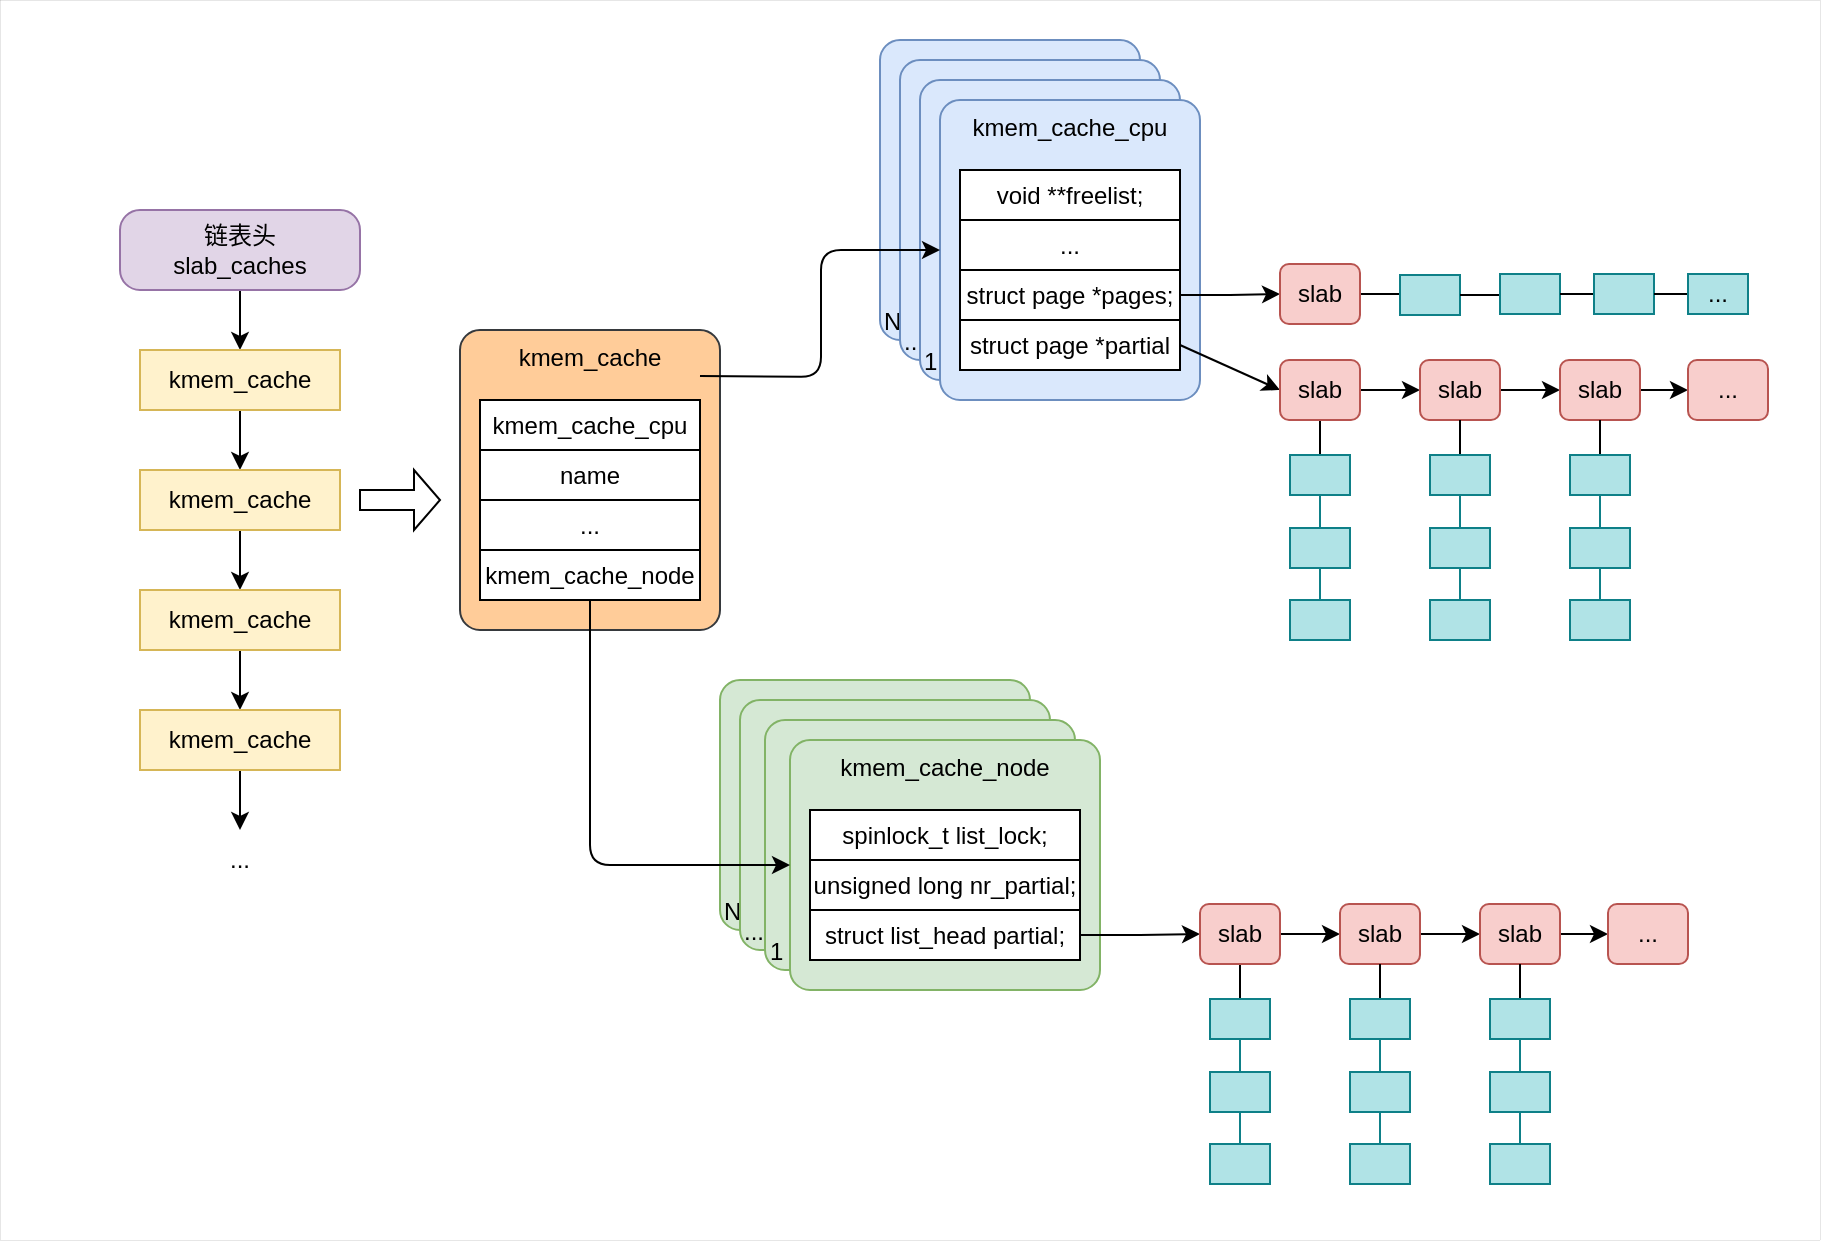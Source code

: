 <mxfile version="23.1.1" type="github">
  <diagram name="第 1 页" id="x14RmT6bt3E7FFSnZCNi">
    <mxGraphModel dx="1134" dy="1018" grid="1" gridSize="10" guides="1" tooltips="1" connect="1" arrows="1" fold="1" page="1" pageScale="1" pageWidth="827" pageHeight="1169" math="0" shadow="0">
      <root>
        <mxCell id="0" />
        <mxCell id="1" parent="0" />
        <mxCell id="L9FCk5Rw57k0fqnOI3Nh-120" value="" style="rounded=0;whiteSpace=wrap;html=1;strokeWidth=0;" vertex="1" parent="1">
          <mxGeometry y="100" width="910" height="620" as="geometry" />
        </mxCell>
        <mxCell id="L9FCk5Rw57k0fqnOI3Nh-121" style="edgeStyle=orthogonalEdgeStyle;rounded=0;orthogonalLoop=1;jettySize=auto;html=1;exitX=0.5;exitY=1;exitDx=0;exitDy=0;entryX=0.5;entryY=0;entryDx=0;entryDy=0;" edge="1" parent="1" source="L9FCk5Rw57k0fqnOI3Nh-122" target="L9FCk5Rw57k0fqnOI3Nh-124">
          <mxGeometry relative="1" as="geometry" />
        </mxCell>
        <mxCell id="L9FCk5Rw57k0fqnOI3Nh-122" value="链表头&lt;br&gt;slab_caches" style="rounded=1;whiteSpace=wrap;html=1;absoluteArcSize=1;fillColor=#e1d5e7;strokeColor=#9673a6;" vertex="1" parent="1">
          <mxGeometry x="60" y="205" width="120" height="40" as="geometry" />
        </mxCell>
        <mxCell id="L9FCk5Rw57k0fqnOI3Nh-123" style="edgeStyle=orthogonalEdgeStyle;rounded=0;orthogonalLoop=1;jettySize=auto;html=1;exitX=0.5;exitY=1;exitDx=0;exitDy=0;entryX=0.5;entryY=0;entryDx=0;entryDy=0;" edge="1" parent="1" source="L9FCk5Rw57k0fqnOI3Nh-124" target="L9FCk5Rw57k0fqnOI3Nh-126">
          <mxGeometry relative="1" as="geometry" />
        </mxCell>
        <mxCell id="L9FCk5Rw57k0fqnOI3Nh-124" value="kmem_cache" style="rounded=0;whiteSpace=wrap;html=1;fillColor=#fff2cc;strokeColor=#d6b656;" vertex="1" parent="1">
          <mxGeometry x="70" y="275" width="100" height="30" as="geometry" />
        </mxCell>
        <mxCell id="L9FCk5Rw57k0fqnOI3Nh-125" style="edgeStyle=orthogonalEdgeStyle;rounded=0;orthogonalLoop=1;jettySize=auto;html=1;exitX=0.5;exitY=1;exitDx=0;exitDy=0;entryX=0.5;entryY=0;entryDx=0;entryDy=0;" edge="1" parent="1" source="L9FCk5Rw57k0fqnOI3Nh-126" target="L9FCk5Rw57k0fqnOI3Nh-128">
          <mxGeometry relative="1" as="geometry" />
        </mxCell>
        <mxCell id="L9FCk5Rw57k0fqnOI3Nh-126" value="kmem_cache" style="rounded=0;whiteSpace=wrap;html=1;fillColor=#fff2cc;strokeColor=#d6b656;" vertex="1" parent="1">
          <mxGeometry x="70" y="335" width="100" height="30" as="geometry" />
        </mxCell>
        <mxCell id="L9FCk5Rw57k0fqnOI3Nh-127" style="edgeStyle=orthogonalEdgeStyle;rounded=0;orthogonalLoop=1;jettySize=auto;html=1;exitX=0.5;exitY=1;exitDx=0;exitDy=0;entryX=0.5;entryY=0;entryDx=0;entryDy=0;" edge="1" parent="1" source="L9FCk5Rw57k0fqnOI3Nh-128" target="L9FCk5Rw57k0fqnOI3Nh-130">
          <mxGeometry relative="1" as="geometry" />
        </mxCell>
        <mxCell id="L9FCk5Rw57k0fqnOI3Nh-128" value="kmem_cache" style="rounded=0;whiteSpace=wrap;html=1;fillColor=#fff2cc;strokeColor=#d6b656;" vertex="1" parent="1">
          <mxGeometry x="70" y="395" width="100" height="30" as="geometry" />
        </mxCell>
        <mxCell id="L9FCk5Rw57k0fqnOI3Nh-129" style="edgeStyle=orthogonalEdgeStyle;rounded=0;orthogonalLoop=1;jettySize=auto;html=1;exitX=0.5;exitY=1;exitDx=0;exitDy=0;entryX=0.5;entryY=0;entryDx=0;entryDy=0;" edge="1" parent="1" source="L9FCk5Rw57k0fqnOI3Nh-130" target="L9FCk5Rw57k0fqnOI3Nh-131">
          <mxGeometry relative="1" as="geometry" />
        </mxCell>
        <mxCell id="L9FCk5Rw57k0fqnOI3Nh-130" value="kmem_cache" style="rounded=0;whiteSpace=wrap;html=1;fillColor=#fff2cc;strokeColor=#d6b656;" vertex="1" parent="1">
          <mxGeometry x="70" y="455" width="100" height="30" as="geometry" />
        </mxCell>
        <mxCell id="L9FCk5Rw57k0fqnOI3Nh-131" value="..." style="text;html=1;strokeColor=none;fillColor=none;align=center;verticalAlign=middle;whiteSpace=wrap;rounded=0;" vertex="1" parent="1">
          <mxGeometry x="70" y="515" width="100" height="30" as="geometry" />
        </mxCell>
        <mxCell id="L9FCk5Rw57k0fqnOI3Nh-132" value="" style="html=1;shadow=0;dashed=0;align=center;verticalAlign=middle;shape=mxgraph.arrows2.arrow;dy=0.67;dx=13;notch=0;" vertex="1" parent="1">
          <mxGeometry x="180" y="335" width="40" height="30" as="geometry" />
        </mxCell>
        <mxCell id="L9FCk5Rw57k0fqnOI3Nh-133" value="kmem_cache" style="rounded=1;whiteSpace=wrap;html=1;verticalAlign=top;absoluteArcSize=1;fillColor=#ffcc99;strokeColor=#36393d;" vertex="1" parent="1">
          <mxGeometry x="230" y="265" width="130" height="150" as="geometry" />
        </mxCell>
        <mxCell id="L9FCk5Rw57k0fqnOI3Nh-134" value="kmem_cache_cpu" style="rounded=0;whiteSpace=wrap;html=1;" vertex="1" parent="1">
          <mxGeometry x="240" y="300" width="110" height="25" as="geometry" />
        </mxCell>
        <mxCell id="L9FCk5Rw57k0fqnOI3Nh-135" value="kmem_cache_node" style="rounded=0;whiteSpace=wrap;html=1;" vertex="1" parent="1">
          <mxGeometry x="240" y="375" width="110" height="25" as="geometry" />
        </mxCell>
        <mxCell id="L9FCk5Rw57k0fqnOI3Nh-136" value="name" style="rounded=0;whiteSpace=wrap;html=1;" vertex="1" parent="1">
          <mxGeometry x="240" y="325" width="110" height="25" as="geometry" />
        </mxCell>
        <mxCell id="L9FCk5Rw57k0fqnOI3Nh-137" value="..." style="rounded=0;whiteSpace=wrap;html=1;" vertex="1" parent="1">
          <mxGeometry x="240" y="350" width="110" height="25" as="geometry" />
        </mxCell>
        <mxCell id="L9FCk5Rw57k0fqnOI3Nh-138" value="N" style="rounded=1;whiteSpace=wrap;html=1;verticalAlign=bottom;absoluteArcSize=1;align=left;fillColor=#dae8fc;strokeColor=#6c8ebf;" vertex="1" parent="1">
          <mxGeometry x="440" y="120" width="130" height="150" as="geometry" />
        </mxCell>
        <mxCell id="L9FCk5Rw57k0fqnOI3Nh-139" value="..." style="rounded=1;whiteSpace=wrap;html=1;verticalAlign=bottom;absoluteArcSize=1;align=left;fillColor=#dae8fc;strokeColor=#6c8ebf;" vertex="1" parent="1">
          <mxGeometry x="450" y="130" width="130" height="150" as="geometry" />
        </mxCell>
        <mxCell id="L9FCk5Rw57k0fqnOI3Nh-140" value="1" style="rounded=1;whiteSpace=wrap;html=1;verticalAlign=bottom;absoluteArcSize=1;align=left;fillColor=#dae8fc;strokeColor=#6c8ebf;" vertex="1" parent="1">
          <mxGeometry x="460" y="140" width="130" height="150" as="geometry" />
        </mxCell>
        <mxCell id="L9FCk5Rw57k0fqnOI3Nh-141" value="kmem_cache_cpu" style="rounded=1;whiteSpace=wrap;html=1;verticalAlign=top;absoluteArcSize=1;fillColor=#dae8fc;strokeColor=#6c8ebf;" vertex="1" parent="1">
          <mxGeometry x="470" y="150" width="130" height="150" as="geometry" />
        </mxCell>
        <mxCell id="L9FCk5Rw57k0fqnOI3Nh-142" value="void **freelist;" style="rounded=0;whiteSpace=wrap;html=1;" vertex="1" parent="1">
          <mxGeometry x="480" y="185" width="110" height="25" as="geometry" />
        </mxCell>
        <mxCell id="L9FCk5Rw57k0fqnOI3Nh-143" style="rounded=0;orthogonalLoop=1;jettySize=auto;html=1;exitX=1;exitY=0.5;exitDx=0;exitDy=0;entryX=0;entryY=0.5;entryDx=0;entryDy=0;" edge="1" parent="1" source="L9FCk5Rw57k0fqnOI3Nh-144" target="L9FCk5Rw57k0fqnOI3Nh-158">
          <mxGeometry relative="1" as="geometry" />
        </mxCell>
        <mxCell id="L9FCk5Rw57k0fqnOI3Nh-144" value="struct page *partial" style="rounded=0;whiteSpace=wrap;html=1;" vertex="1" parent="1">
          <mxGeometry x="480" y="260" width="110" height="25" as="geometry" />
        </mxCell>
        <mxCell id="L9FCk5Rw57k0fqnOI3Nh-145" style="edgeStyle=orthogonalEdgeStyle;rounded=0;orthogonalLoop=1;jettySize=auto;html=1;exitX=1;exitY=0.5;exitDx=0;exitDy=0;entryX=0;entryY=0.5;entryDx=0;entryDy=0;" edge="1" parent="1" source="L9FCk5Rw57k0fqnOI3Nh-146" target="L9FCk5Rw57k0fqnOI3Nh-150">
          <mxGeometry relative="1" as="geometry" />
        </mxCell>
        <mxCell id="L9FCk5Rw57k0fqnOI3Nh-146" value="struct page *pages;" style="rounded=0;whiteSpace=wrap;html=1;" vertex="1" parent="1">
          <mxGeometry x="480" y="235" width="110" height="25" as="geometry" />
        </mxCell>
        <mxCell id="L9FCk5Rw57k0fqnOI3Nh-147" value="..." style="rounded=0;whiteSpace=wrap;html=1;" vertex="1" parent="1">
          <mxGeometry x="480" y="210" width="110" height="25" as="geometry" />
        </mxCell>
        <mxCell id="L9FCk5Rw57k0fqnOI3Nh-148" style="edgeStyle=orthogonalEdgeStyle;rounded=1;orthogonalLoop=1;jettySize=auto;html=1;exitX=1;exitY=0.5;exitDx=0;exitDy=0;entryX=0;entryY=0.5;entryDx=0;entryDy=0;curved=0;" edge="1" parent="1" target="L9FCk5Rw57k0fqnOI3Nh-141">
          <mxGeometry relative="1" as="geometry">
            <mxPoint x="350" y="288" as="sourcePoint" />
            <mxPoint x="450" y="225" as="targetPoint" />
          </mxGeometry>
        </mxCell>
        <mxCell id="L9FCk5Rw57k0fqnOI3Nh-149" style="edgeStyle=orthogonalEdgeStyle;rounded=0;orthogonalLoop=1;jettySize=auto;html=1;exitX=1;exitY=0.5;exitDx=0;exitDy=0;entryX=0;entryY=0.5;entryDx=0;entryDy=0;endArrow=none;endFill=0;" edge="1" parent="1" source="L9FCk5Rw57k0fqnOI3Nh-150" target="L9FCk5Rw57k0fqnOI3Nh-151">
          <mxGeometry relative="1" as="geometry" />
        </mxCell>
        <mxCell id="L9FCk5Rw57k0fqnOI3Nh-150" value="slab" style="rounded=1;whiteSpace=wrap;html=1;fillColor=#f8cecc;strokeColor=#b85450;" vertex="1" parent="1">
          <mxGeometry x="640" y="232" width="40" height="30" as="geometry" />
        </mxCell>
        <mxCell id="L9FCk5Rw57k0fqnOI3Nh-151" value="" style="rounded=0;whiteSpace=wrap;html=1;fillColor=#b0e3e6;strokeColor=#0e8088;" vertex="1" parent="1">
          <mxGeometry x="700" y="237.5" width="30" height="20" as="geometry" />
        </mxCell>
        <mxCell id="L9FCk5Rw57k0fqnOI3Nh-152" style="edgeStyle=orthogonalEdgeStyle;rounded=0;orthogonalLoop=1;jettySize=auto;html=1;exitX=1;exitY=0.5;exitDx=0;exitDy=0;entryX=0;entryY=0.5;entryDx=0;entryDy=0;endArrow=none;endFill=0;" edge="1" parent="1" source="L9FCk5Rw57k0fqnOI3Nh-151" target="L9FCk5Rw57k0fqnOI3Nh-153">
          <mxGeometry relative="1" as="geometry">
            <mxPoint x="741" y="247.5" as="sourcePoint" />
          </mxGeometry>
        </mxCell>
        <mxCell id="L9FCk5Rw57k0fqnOI3Nh-153" value="" style="rounded=0;whiteSpace=wrap;html=1;fillColor=#b0e3e6;strokeColor=#0e8088;" vertex="1" parent="1">
          <mxGeometry x="750" y="237" width="30" height="20" as="geometry" />
        </mxCell>
        <mxCell id="L9FCk5Rw57k0fqnOI3Nh-154" style="edgeStyle=orthogonalEdgeStyle;rounded=0;orthogonalLoop=1;jettySize=auto;html=1;exitX=1;exitY=0.5;exitDx=0;exitDy=0;entryX=0;entryY=0.5;entryDx=0;entryDy=0;endArrow=none;endFill=0;" edge="1" parent="1" source="L9FCk5Rw57k0fqnOI3Nh-153" target="L9FCk5Rw57k0fqnOI3Nh-155">
          <mxGeometry relative="1" as="geometry">
            <mxPoint x="799" y="247.5" as="sourcePoint" />
          </mxGeometry>
        </mxCell>
        <mxCell id="L9FCk5Rw57k0fqnOI3Nh-155" value="" style="rounded=0;whiteSpace=wrap;html=1;fillColor=#b0e3e6;strokeColor=#0e8088;" vertex="1" parent="1">
          <mxGeometry x="797" y="237" width="30" height="20" as="geometry" />
        </mxCell>
        <mxCell id="L9FCk5Rw57k0fqnOI3Nh-156" style="edgeStyle=orthogonalEdgeStyle;rounded=0;orthogonalLoop=1;jettySize=auto;html=1;exitX=0.5;exitY=1;exitDx=0;exitDy=0;entryX=0.5;entryY=0;entryDx=0;entryDy=0;endArrow=none;endFill=0;" edge="1" parent="1" source="L9FCk5Rw57k0fqnOI3Nh-158" target="L9FCk5Rw57k0fqnOI3Nh-162">
          <mxGeometry relative="1" as="geometry" />
        </mxCell>
        <mxCell id="L9FCk5Rw57k0fqnOI3Nh-157" style="edgeStyle=orthogonalEdgeStyle;rounded=0;orthogonalLoop=1;jettySize=auto;html=1;exitX=1;exitY=0.5;exitDx=0;exitDy=0;entryX=0;entryY=0.5;entryDx=0;entryDy=0;" edge="1" parent="1" source="L9FCk5Rw57k0fqnOI3Nh-158" target="L9FCk5Rw57k0fqnOI3Nh-167">
          <mxGeometry relative="1" as="geometry" />
        </mxCell>
        <mxCell id="L9FCk5Rw57k0fqnOI3Nh-158" value="slab" style="rounded=1;whiteSpace=wrap;html=1;fillColor=#f8cecc;strokeColor=#b85450;" vertex="1" parent="1">
          <mxGeometry x="640" y="280" width="40" height="30" as="geometry" />
        </mxCell>
        <mxCell id="L9FCk5Rw57k0fqnOI3Nh-159" style="edgeStyle=orthogonalEdgeStyle;rounded=0;orthogonalLoop=1;jettySize=auto;html=1;exitX=1;exitY=0.5;exitDx=0;exitDy=0;entryX=0;entryY=0.5;entryDx=0;entryDy=0;endArrow=none;endFill=0;" edge="1" parent="1" target="L9FCk5Rw57k0fqnOI3Nh-160">
          <mxGeometry relative="1" as="geometry">
            <mxPoint x="827" y="247" as="sourcePoint" />
          </mxGeometry>
        </mxCell>
        <mxCell id="L9FCk5Rw57k0fqnOI3Nh-160" value="..." style="rounded=0;whiteSpace=wrap;html=1;fillColor=#b0e3e6;strokeColor=#0e8088;" vertex="1" parent="1">
          <mxGeometry x="844" y="237" width="30" height="20" as="geometry" />
        </mxCell>
        <mxCell id="L9FCk5Rw57k0fqnOI3Nh-161" style="edgeStyle=orthogonalEdgeStyle;rounded=0;orthogonalLoop=1;jettySize=auto;html=1;exitX=0.5;exitY=1;exitDx=0;exitDy=0;entryX=0.5;entryY=0;entryDx=0;entryDy=0;endArrow=none;endFill=0;fontSize=12;fillColor=#b0e3e6;strokeColor=#0e8088;" edge="1" parent="1" source="L9FCk5Rw57k0fqnOI3Nh-162" target="L9FCk5Rw57k0fqnOI3Nh-164">
          <mxGeometry relative="1" as="geometry" />
        </mxCell>
        <mxCell id="L9FCk5Rw57k0fqnOI3Nh-162" value="" style="rounded=0;whiteSpace=wrap;html=1;fillColor=#b0e3e6;strokeColor=#0e8088;" vertex="1" parent="1">
          <mxGeometry x="645" y="327.5" width="30" height="20" as="geometry" />
        </mxCell>
        <mxCell id="L9FCk5Rw57k0fqnOI3Nh-163" style="edgeStyle=orthogonalEdgeStyle;rounded=0;orthogonalLoop=1;jettySize=auto;html=1;exitX=0.5;exitY=1;exitDx=0;exitDy=0;entryX=0.5;entryY=0;entryDx=0;entryDy=0;endArrow=none;endFill=0;fontSize=12;fillColor=#b0e3e6;strokeColor=#0e8088;" edge="1" parent="1" source="L9FCk5Rw57k0fqnOI3Nh-164" target="L9FCk5Rw57k0fqnOI3Nh-165">
          <mxGeometry relative="1" as="geometry" />
        </mxCell>
        <mxCell id="L9FCk5Rw57k0fqnOI3Nh-164" value="" style="rounded=0;whiteSpace=wrap;html=1;fillColor=#b0e3e6;strokeColor=#0e8088;" vertex="1" parent="1">
          <mxGeometry x="645" y="364" width="30" height="20" as="geometry" />
        </mxCell>
        <mxCell id="L9FCk5Rw57k0fqnOI3Nh-165" value="" style="rounded=0;whiteSpace=wrap;html=1;fillColor=#b0e3e6;strokeColor=#0e8088;" vertex="1" parent="1">
          <mxGeometry x="645" y="400" width="30" height="20" as="geometry" />
        </mxCell>
        <mxCell id="L9FCk5Rw57k0fqnOI3Nh-166" style="edgeStyle=orthogonalEdgeStyle;rounded=0;orthogonalLoop=1;jettySize=auto;html=1;exitX=1;exitY=0.5;exitDx=0;exitDy=0;entryX=0;entryY=0.5;entryDx=0;entryDy=0;" edge="1" parent="1" source="L9FCk5Rw57k0fqnOI3Nh-167" target="L9FCk5Rw57k0fqnOI3Nh-169">
          <mxGeometry relative="1" as="geometry" />
        </mxCell>
        <mxCell id="L9FCk5Rw57k0fqnOI3Nh-167" value="slab" style="rounded=1;whiteSpace=wrap;html=1;fillColor=#f8cecc;strokeColor=#b85450;" vertex="1" parent="1">
          <mxGeometry x="710" y="280" width="40" height="30" as="geometry" />
        </mxCell>
        <mxCell id="L9FCk5Rw57k0fqnOI3Nh-168" style="edgeStyle=orthogonalEdgeStyle;rounded=0;orthogonalLoop=1;jettySize=auto;html=1;exitX=1;exitY=0.5;exitDx=0;exitDy=0;entryX=0;entryY=0.5;entryDx=0;entryDy=0;" edge="1" parent="1" source="L9FCk5Rw57k0fqnOI3Nh-169" target="L9FCk5Rw57k0fqnOI3Nh-182">
          <mxGeometry relative="1" as="geometry" />
        </mxCell>
        <mxCell id="L9FCk5Rw57k0fqnOI3Nh-169" value="slab" style="rounded=1;whiteSpace=wrap;html=1;fillColor=#f8cecc;strokeColor=#b85450;" vertex="1" parent="1">
          <mxGeometry x="780" y="280" width="40" height="30" as="geometry" />
        </mxCell>
        <mxCell id="L9FCk5Rw57k0fqnOI3Nh-170" style="edgeStyle=orthogonalEdgeStyle;rounded=0;orthogonalLoop=1;jettySize=auto;html=1;exitX=0.5;exitY=1;exitDx=0;exitDy=0;entryX=0.5;entryY=0;entryDx=0;entryDy=0;endArrow=none;endFill=0;" edge="1" parent="1" target="L9FCk5Rw57k0fqnOI3Nh-172">
          <mxGeometry relative="1" as="geometry">
            <mxPoint x="730" y="310" as="sourcePoint" />
          </mxGeometry>
        </mxCell>
        <mxCell id="L9FCk5Rw57k0fqnOI3Nh-171" style="edgeStyle=orthogonalEdgeStyle;rounded=0;orthogonalLoop=1;jettySize=auto;html=1;exitX=0.5;exitY=1;exitDx=0;exitDy=0;entryX=0.5;entryY=0;entryDx=0;entryDy=0;endArrow=none;endFill=0;fontSize=12;fillColor=#b0e3e6;strokeColor=#0e8088;" edge="1" parent="1" source="L9FCk5Rw57k0fqnOI3Nh-172" target="L9FCk5Rw57k0fqnOI3Nh-174">
          <mxGeometry relative="1" as="geometry" />
        </mxCell>
        <mxCell id="L9FCk5Rw57k0fqnOI3Nh-172" value="" style="rounded=0;whiteSpace=wrap;html=1;fillColor=#b0e3e6;strokeColor=#0e8088;" vertex="1" parent="1">
          <mxGeometry x="715" y="327.5" width="30" height="20" as="geometry" />
        </mxCell>
        <mxCell id="L9FCk5Rw57k0fqnOI3Nh-173" style="edgeStyle=orthogonalEdgeStyle;rounded=0;orthogonalLoop=1;jettySize=auto;html=1;exitX=0.5;exitY=1;exitDx=0;exitDy=0;entryX=0.5;entryY=0;entryDx=0;entryDy=0;endArrow=none;endFill=0;fontSize=12;fillColor=#b0e3e6;strokeColor=#0e8088;" edge="1" parent="1" source="L9FCk5Rw57k0fqnOI3Nh-174" target="L9FCk5Rw57k0fqnOI3Nh-175">
          <mxGeometry relative="1" as="geometry" />
        </mxCell>
        <mxCell id="L9FCk5Rw57k0fqnOI3Nh-174" value="" style="rounded=0;whiteSpace=wrap;html=1;fillColor=#b0e3e6;strokeColor=#0e8088;" vertex="1" parent="1">
          <mxGeometry x="715" y="364" width="30" height="20" as="geometry" />
        </mxCell>
        <mxCell id="L9FCk5Rw57k0fqnOI3Nh-175" value="" style="rounded=0;whiteSpace=wrap;html=1;fillColor=#b0e3e6;strokeColor=#0e8088;" vertex="1" parent="1">
          <mxGeometry x="715" y="400" width="30" height="20" as="geometry" />
        </mxCell>
        <mxCell id="L9FCk5Rw57k0fqnOI3Nh-176" style="edgeStyle=orthogonalEdgeStyle;rounded=0;orthogonalLoop=1;jettySize=auto;html=1;exitX=0.5;exitY=1;exitDx=0;exitDy=0;entryX=0.5;entryY=0;entryDx=0;entryDy=0;endArrow=none;endFill=0;" edge="1" parent="1" target="L9FCk5Rw57k0fqnOI3Nh-178">
          <mxGeometry relative="1" as="geometry">
            <mxPoint x="800" y="310" as="sourcePoint" />
          </mxGeometry>
        </mxCell>
        <mxCell id="L9FCk5Rw57k0fqnOI3Nh-177" style="edgeStyle=orthogonalEdgeStyle;rounded=0;orthogonalLoop=1;jettySize=auto;html=1;exitX=0.5;exitY=1;exitDx=0;exitDy=0;entryX=0.5;entryY=0;entryDx=0;entryDy=0;endArrow=none;endFill=0;fontSize=12;fillColor=#b0e3e6;strokeColor=#0e8088;" edge="1" parent="1" source="L9FCk5Rw57k0fqnOI3Nh-178" target="L9FCk5Rw57k0fqnOI3Nh-180">
          <mxGeometry relative="1" as="geometry" />
        </mxCell>
        <mxCell id="L9FCk5Rw57k0fqnOI3Nh-178" value="" style="rounded=0;whiteSpace=wrap;html=1;fillColor=#b0e3e6;strokeColor=#0e8088;" vertex="1" parent="1">
          <mxGeometry x="785" y="327.5" width="30" height="20" as="geometry" />
        </mxCell>
        <mxCell id="L9FCk5Rw57k0fqnOI3Nh-179" style="edgeStyle=orthogonalEdgeStyle;rounded=0;orthogonalLoop=1;jettySize=auto;html=1;exitX=0.5;exitY=1;exitDx=0;exitDy=0;entryX=0.5;entryY=0;entryDx=0;entryDy=0;endArrow=none;endFill=0;fontSize=12;fillColor=#b0e3e6;strokeColor=#0e8088;" edge="1" parent="1" source="L9FCk5Rw57k0fqnOI3Nh-180" target="L9FCk5Rw57k0fqnOI3Nh-181">
          <mxGeometry relative="1" as="geometry" />
        </mxCell>
        <mxCell id="L9FCk5Rw57k0fqnOI3Nh-180" value="" style="rounded=0;whiteSpace=wrap;html=1;fillColor=#b0e3e6;strokeColor=#0e8088;" vertex="1" parent="1">
          <mxGeometry x="785" y="364" width="30" height="20" as="geometry" />
        </mxCell>
        <mxCell id="L9FCk5Rw57k0fqnOI3Nh-181" value="" style="rounded=0;whiteSpace=wrap;html=1;fillColor=#b0e3e6;strokeColor=#0e8088;" vertex="1" parent="1">
          <mxGeometry x="785" y="400" width="30" height="20" as="geometry" />
        </mxCell>
        <mxCell id="L9FCk5Rw57k0fqnOI3Nh-182" value="..." style="rounded=1;whiteSpace=wrap;html=1;fillColor=#f8cecc;strokeColor=#b85450;" vertex="1" parent="1">
          <mxGeometry x="844" y="280" width="40" height="30" as="geometry" />
        </mxCell>
        <mxCell id="L9FCk5Rw57k0fqnOI3Nh-183" value="N" style="rounded=1;whiteSpace=wrap;html=1;verticalAlign=bottom;absoluteArcSize=1;align=left;fillColor=#d5e8d4;strokeColor=#82b366;" vertex="1" parent="1">
          <mxGeometry x="360" y="440" width="155" height="125" as="geometry" />
        </mxCell>
        <mxCell id="L9FCk5Rw57k0fqnOI3Nh-184" value="..." style="rounded=1;whiteSpace=wrap;html=1;verticalAlign=bottom;absoluteArcSize=1;align=left;fillColor=#d5e8d4;strokeColor=#82b366;" vertex="1" parent="1">
          <mxGeometry x="370" y="450" width="155" height="125" as="geometry" />
        </mxCell>
        <mxCell id="L9FCk5Rw57k0fqnOI3Nh-185" value="1" style="rounded=1;whiteSpace=wrap;html=1;verticalAlign=bottom;absoluteArcSize=1;align=left;fillColor=#d5e8d4;strokeColor=#82b366;" vertex="1" parent="1">
          <mxGeometry x="382.5" y="460" width="155" height="125" as="geometry" />
        </mxCell>
        <mxCell id="L9FCk5Rw57k0fqnOI3Nh-186" value="kmem_cache_node" style="rounded=1;whiteSpace=wrap;html=1;verticalAlign=top;absoluteArcSize=1;fillColor=#d5e8d4;strokeColor=#82b366;" vertex="1" parent="1">
          <mxGeometry x="395" y="470" width="155" height="125" as="geometry" />
        </mxCell>
        <mxCell id="L9FCk5Rw57k0fqnOI3Nh-187" value="spinlock_t list_lock;" style="rounded=0;whiteSpace=wrap;html=1;" vertex="1" parent="1">
          <mxGeometry x="405" y="505" width="135" height="25" as="geometry" />
        </mxCell>
        <mxCell id="L9FCk5Rw57k0fqnOI3Nh-188" style="edgeStyle=orthogonalEdgeStyle;rounded=0;orthogonalLoop=1;jettySize=auto;html=1;exitX=1;exitY=0.5;exitDx=0;exitDy=0;entryX=0;entryY=0.5;entryDx=0;entryDy=0;" edge="1" parent="1" source="L9FCk5Rw57k0fqnOI3Nh-189" target="L9FCk5Rw57k0fqnOI3Nh-194">
          <mxGeometry relative="1" as="geometry" />
        </mxCell>
        <mxCell id="L9FCk5Rw57k0fqnOI3Nh-189" value="struct list_head partial;" style="rounded=0;whiteSpace=wrap;html=1;" vertex="1" parent="1">
          <mxGeometry x="405" y="555" width="135" height="25" as="geometry" />
        </mxCell>
        <mxCell id="L9FCk5Rw57k0fqnOI3Nh-190" value="unsigned long nr_partial;" style="rounded=0;whiteSpace=wrap;html=1;" vertex="1" parent="1">
          <mxGeometry x="405" y="530" width="135" height="25" as="geometry" />
        </mxCell>
        <mxCell id="L9FCk5Rw57k0fqnOI3Nh-191" style="edgeStyle=orthogonalEdgeStyle;rounded=1;orthogonalLoop=1;jettySize=auto;html=1;exitX=0.5;exitY=1;exitDx=0;exitDy=0;entryX=0;entryY=0.5;entryDx=0;entryDy=0;curved=0;" edge="1" parent="1" source="L9FCk5Rw57k0fqnOI3Nh-135" target="L9FCk5Rw57k0fqnOI3Nh-186">
          <mxGeometry relative="1" as="geometry">
            <mxPoint x="295" y="375" as="sourcePoint" />
            <mxPoint x="470" y="533" as="targetPoint" />
          </mxGeometry>
        </mxCell>
        <mxCell id="L9FCk5Rw57k0fqnOI3Nh-192" style="edgeStyle=orthogonalEdgeStyle;rounded=0;orthogonalLoop=1;jettySize=auto;html=1;exitX=0.5;exitY=1;exitDx=0;exitDy=0;entryX=0.5;entryY=0;entryDx=0;entryDy=0;endArrow=none;endFill=0;" edge="1" parent="1" source="L9FCk5Rw57k0fqnOI3Nh-194" target="L9FCk5Rw57k0fqnOI3Nh-196">
          <mxGeometry relative="1" as="geometry" />
        </mxCell>
        <mxCell id="L9FCk5Rw57k0fqnOI3Nh-193" style="edgeStyle=orthogonalEdgeStyle;rounded=0;orthogonalLoop=1;jettySize=auto;html=1;exitX=1;exitY=0.5;exitDx=0;exitDy=0;entryX=0;entryY=0.5;entryDx=0;entryDy=0;" edge="1" parent="1" source="L9FCk5Rw57k0fqnOI3Nh-194" target="L9FCk5Rw57k0fqnOI3Nh-201">
          <mxGeometry relative="1" as="geometry" />
        </mxCell>
        <mxCell id="L9FCk5Rw57k0fqnOI3Nh-194" value="slab" style="rounded=1;whiteSpace=wrap;html=1;fillColor=#f8cecc;strokeColor=#b85450;" vertex="1" parent="1">
          <mxGeometry x="600" y="552" width="40" height="30" as="geometry" />
        </mxCell>
        <mxCell id="L9FCk5Rw57k0fqnOI3Nh-195" style="edgeStyle=orthogonalEdgeStyle;rounded=0;orthogonalLoop=1;jettySize=auto;html=1;exitX=0.5;exitY=1;exitDx=0;exitDy=0;entryX=0.5;entryY=0;entryDx=0;entryDy=0;endArrow=none;endFill=0;fontSize=12;fillColor=#b0e3e6;strokeColor=#0e8088;" edge="1" parent="1" source="L9FCk5Rw57k0fqnOI3Nh-196" target="L9FCk5Rw57k0fqnOI3Nh-198">
          <mxGeometry relative="1" as="geometry" />
        </mxCell>
        <mxCell id="L9FCk5Rw57k0fqnOI3Nh-196" value="" style="rounded=0;whiteSpace=wrap;html=1;fillColor=#b0e3e6;strokeColor=#0e8088;" vertex="1" parent="1">
          <mxGeometry x="605" y="599.5" width="30" height="20" as="geometry" />
        </mxCell>
        <mxCell id="L9FCk5Rw57k0fqnOI3Nh-197" style="edgeStyle=orthogonalEdgeStyle;rounded=0;orthogonalLoop=1;jettySize=auto;html=1;exitX=0.5;exitY=1;exitDx=0;exitDy=0;entryX=0.5;entryY=0;entryDx=0;entryDy=0;endArrow=none;endFill=0;fontSize=12;fillColor=#b0e3e6;strokeColor=#0e8088;" edge="1" parent="1" source="L9FCk5Rw57k0fqnOI3Nh-198" target="L9FCk5Rw57k0fqnOI3Nh-199">
          <mxGeometry relative="1" as="geometry" />
        </mxCell>
        <mxCell id="L9FCk5Rw57k0fqnOI3Nh-198" value="" style="rounded=0;whiteSpace=wrap;html=1;fillColor=#b0e3e6;strokeColor=#0e8088;" vertex="1" parent="1">
          <mxGeometry x="605" y="636" width="30" height="20" as="geometry" />
        </mxCell>
        <mxCell id="L9FCk5Rw57k0fqnOI3Nh-199" value="" style="rounded=0;whiteSpace=wrap;html=1;fillColor=#b0e3e6;strokeColor=#0e8088;" vertex="1" parent="1">
          <mxGeometry x="605" y="672" width="30" height="20" as="geometry" />
        </mxCell>
        <mxCell id="L9FCk5Rw57k0fqnOI3Nh-200" style="edgeStyle=orthogonalEdgeStyle;rounded=0;orthogonalLoop=1;jettySize=auto;html=1;exitX=1;exitY=0.5;exitDx=0;exitDy=0;entryX=0;entryY=0.5;entryDx=0;entryDy=0;" edge="1" parent="1" source="L9FCk5Rw57k0fqnOI3Nh-201" target="L9FCk5Rw57k0fqnOI3Nh-203">
          <mxGeometry relative="1" as="geometry" />
        </mxCell>
        <mxCell id="L9FCk5Rw57k0fqnOI3Nh-201" value="slab" style="rounded=1;whiteSpace=wrap;html=1;fillColor=#f8cecc;strokeColor=#b85450;" vertex="1" parent="1">
          <mxGeometry x="670" y="552" width="40" height="30" as="geometry" />
        </mxCell>
        <mxCell id="L9FCk5Rw57k0fqnOI3Nh-202" style="edgeStyle=orthogonalEdgeStyle;rounded=0;orthogonalLoop=1;jettySize=auto;html=1;exitX=1;exitY=0.5;exitDx=0;exitDy=0;entryX=0;entryY=0.5;entryDx=0;entryDy=0;" edge="1" parent="1" source="L9FCk5Rw57k0fqnOI3Nh-203" target="L9FCk5Rw57k0fqnOI3Nh-216">
          <mxGeometry relative="1" as="geometry" />
        </mxCell>
        <mxCell id="L9FCk5Rw57k0fqnOI3Nh-203" value="slab" style="rounded=1;whiteSpace=wrap;html=1;fillColor=#f8cecc;strokeColor=#b85450;" vertex="1" parent="1">
          <mxGeometry x="740" y="552" width="40" height="30" as="geometry" />
        </mxCell>
        <mxCell id="L9FCk5Rw57k0fqnOI3Nh-204" style="edgeStyle=orthogonalEdgeStyle;rounded=0;orthogonalLoop=1;jettySize=auto;html=1;exitX=0.5;exitY=1;exitDx=0;exitDy=0;entryX=0.5;entryY=0;entryDx=0;entryDy=0;endArrow=none;endFill=0;" edge="1" parent="1" target="L9FCk5Rw57k0fqnOI3Nh-206">
          <mxGeometry relative="1" as="geometry">
            <mxPoint x="690" y="582" as="sourcePoint" />
          </mxGeometry>
        </mxCell>
        <mxCell id="L9FCk5Rw57k0fqnOI3Nh-205" style="edgeStyle=orthogonalEdgeStyle;rounded=0;orthogonalLoop=1;jettySize=auto;html=1;exitX=0.5;exitY=1;exitDx=0;exitDy=0;entryX=0.5;entryY=0;entryDx=0;entryDy=0;endArrow=none;endFill=0;fontSize=12;fillColor=#b0e3e6;strokeColor=#0e8088;" edge="1" parent="1" source="L9FCk5Rw57k0fqnOI3Nh-206" target="L9FCk5Rw57k0fqnOI3Nh-208">
          <mxGeometry relative="1" as="geometry" />
        </mxCell>
        <mxCell id="L9FCk5Rw57k0fqnOI3Nh-206" value="" style="rounded=0;whiteSpace=wrap;html=1;fillColor=#b0e3e6;strokeColor=#0e8088;" vertex="1" parent="1">
          <mxGeometry x="675" y="599.5" width="30" height="20" as="geometry" />
        </mxCell>
        <mxCell id="L9FCk5Rw57k0fqnOI3Nh-207" style="edgeStyle=orthogonalEdgeStyle;rounded=0;orthogonalLoop=1;jettySize=auto;html=1;exitX=0.5;exitY=1;exitDx=0;exitDy=0;entryX=0.5;entryY=0;entryDx=0;entryDy=0;endArrow=none;endFill=0;fontSize=12;fillColor=#b0e3e6;strokeColor=#0e8088;" edge="1" parent="1" source="L9FCk5Rw57k0fqnOI3Nh-208" target="L9FCk5Rw57k0fqnOI3Nh-209">
          <mxGeometry relative="1" as="geometry" />
        </mxCell>
        <mxCell id="L9FCk5Rw57k0fqnOI3Nh-208" value="" style="rounded=0;whiteSpace=wrap;html=1;fillColor=#b0e3e6;strokeColor=#0e8088;" vertex="1" parent="1">
          <mxGeometry x="675" y="636" width="30" height="20" as="geometry" />
        </mxCell>
        <mxCell id="L9FCk5Rw57k0fqnOI3Nh-209" value="" style="rounded=0;whiteSpace=wrap;html=1;fillColor=#b0e3e6;strokeColor=#0e8088;" vertex="1" parent="1">
          <mxGeometry x="675" y="672" width="30" height="20" as="geometry" />
        </mxCell>
        <mxCell id="L9FCk5Rw57k0fqnOI3Nh-210" style="edgeStyle=orthogonalEdgeStyle;rounded=0;orthogonalLoop=1;jettySize=auto;html=1;exitX=0.5;exitY=1;exitDx=0;exitDy=0;entryX=0.5;entryY=0;entryDx=0;entryDy=0;endArrow=none;endFill=0;" edge="1" parent="1" target="L9FCk5Rw57k0fqnOI3Nh-212">
          <mxGeometry relative="1" as="geometry">
            <mxPoint x="760" y="582" as="sourcePoint" />
          </mxGeometry>
        </mxCell>
        <mxCell id="L9FCk5Rw57k0fqnOI3Nh-211" style="edgeStyle=orthogonalEdgeStyle;rounded=0;orthogonalLoop=1;jettySize=auto;html=1;exitX=0.5;exitY=1;exitDx=0;exitDy=0;entryX=0.5;entryY=0;entryDx=0;entryDy=0;endArrow=none;endFill=0;fontSize=12;fillColor=#b0e3e6;strokeColor=#0e8088;" edge="1" parent="1" source="L9FCk5Rw57k0fqnOI3Nh-212" target="L9FCk5Rw57k0fqnOI3Nh-214">
          <mxGeometry relative="1" as="geometry" />
        </mxCell>
        <mxCell id="L9FCk5Rw57k0fqnOI3Nh-212" value="" style="rounded=0;whiteSpace=wrap;html=1;fillColor=#b0e3e6;strokeColor=#0e8088;" vertex="1" parent="1">
          <mxGeometry x="745" y="599.5" width="30" height="20" as="geometry" />
        </mxCell>
        <mxCell id="L9FCk5Rw57k0fqnOI3Nh-213" style="edgeStyle=orthogonalEdgeStyle;rounded=0;orthogonalLoop=1;jettySize=auto;html=1;exitX=0.5;exitY=1;exitDx=0;exitDy=0;entryX=0.5;entryY=0;entryDx=0;entryDy=0;endArrow=none;endFill=0;fontSize=12;fillColor=#b0e3e6;strokeColor=#0e8088;" edge="1" parent="1" source="L9FCk5Rw57k0fqnOI3Nh-214" target="L9FCk5Rw57k0fqnOI3Nh-215">
          <mxGeometry relative="1" as="geometry" />
        </mxCell>
        <mxCell id="L9FCk5Rw57k0fqnOI3Nh-214" value="" style="rounded=0;whiteSpace=wrap;html=1;fillColor=#b0e3e6;strokeColor=#0e8088;" vertex="1" parent="1">
          <mxGeometry x="745" y="636" width="30" height="20" as="geometry" />
        </mxCell>
        <mxCell id="L9FCk5Rw57k0fqnOI3Nh-215" value="" style="rounded=0;whiteSpace=wrap;html=1;fillColor=#b0e3e6;strokeColor=#0e8088;" vertex="1" parent="1">
          <mxGeometry x="745" y="672" width="30" height="20" as="geometry" />
        </mxCell>
        <mxCell id="L9FCk5Rw57k0fqnOI3Nh-216" value="..." style="rounded=1;whiteSpace=wrap;html=1;fillColor=#f8cecc;strokeColor=#b85450;" vertex="1" parent="1">
          <mxGeometry x="804" y="552" width="40" height="30" as="geometry" />
        </mxCell>
      </root>
    </mxGraphModel>
  </diagram>
</mxfile>
